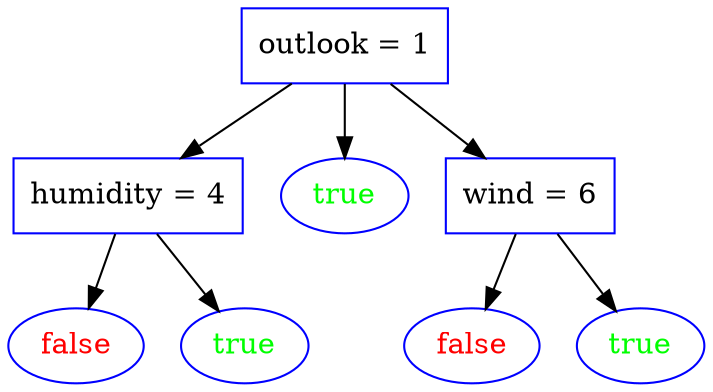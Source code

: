 digraph tree
{
	1740673280 [color=blue,label="outlook = 1",shape=box];
	1740673280 -> 1740711216 ;
	1740711216 [color=blue,label="humidity = 4",shape=box];
	1740711216 -> 1740735888 ;
	1740735888 [color=blue,fontcolor=red,label="false"];
	1740711216 -> 1742734144 ;
	1742734144 [color=blue,fontcolor=green,label="true"];
	1740673280 -> 1740736096 ;
	1740736096 [color=blue,fontcolor=green,label="true"];
	1740673280 -> 1740736960 ;
	1740736960 [color=blue,label="wind = 6",shape=box];
	1740736960 -> 1742735040 ;
	1742735040 [color=blue,fontcolor=red,label="false"];
	1740736960 -> 1742734240 ;
	1742734240 [color=blue,fontcolor=green,label="true"];
}
